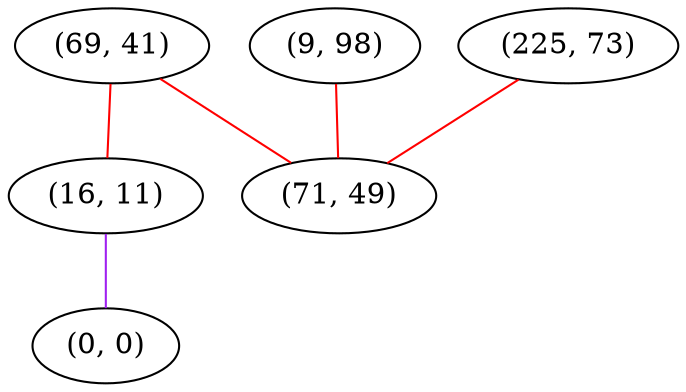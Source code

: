 graph "" {
"(69, 41)";
"(16, 11)";
"(0, 0)";
"(9, 98)";
"(225, 73)";
"(71, 49)";
"(69, 41)" -- "(16, 11)"  [color=red, key=0, weight=1];
"(69, 41)" -- "(71, 49)"  [color=red, key=0, weight=1];
"(16, 11)" -- "(0, 0)"  [color=purple, key=0, weight=4];
"(9, 98)" -- "(71, 49)"  [color=red, key=0, weight=1];
"(225, 73)" -- "(71, 49)"  [color=red, key=0, weight=1];
}
